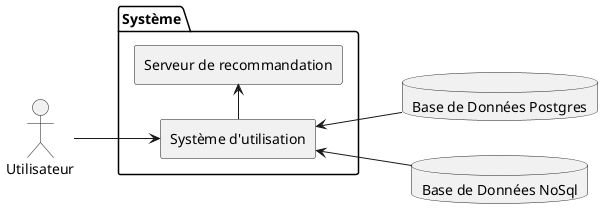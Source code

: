 @startuml
left to right direction
package "Système" {


rectangle "Système d'utilisation" as GD
rectangle "Serveur de recommandation" as SR

}

actor Utilisateur as User

database "Base de Données Postgres" as DB
database "Base de Données NoSql" as DB2



User-->GD
GD<--DB
GD<--DB2
GD->SR
@enduml

@startuml
left to right direction
actor Utilisateur as User
actor Administrateur as Admin
actor Visiteur as Visitor

Visitor <|-- User
Visitor <|-- Admin


@enduml
